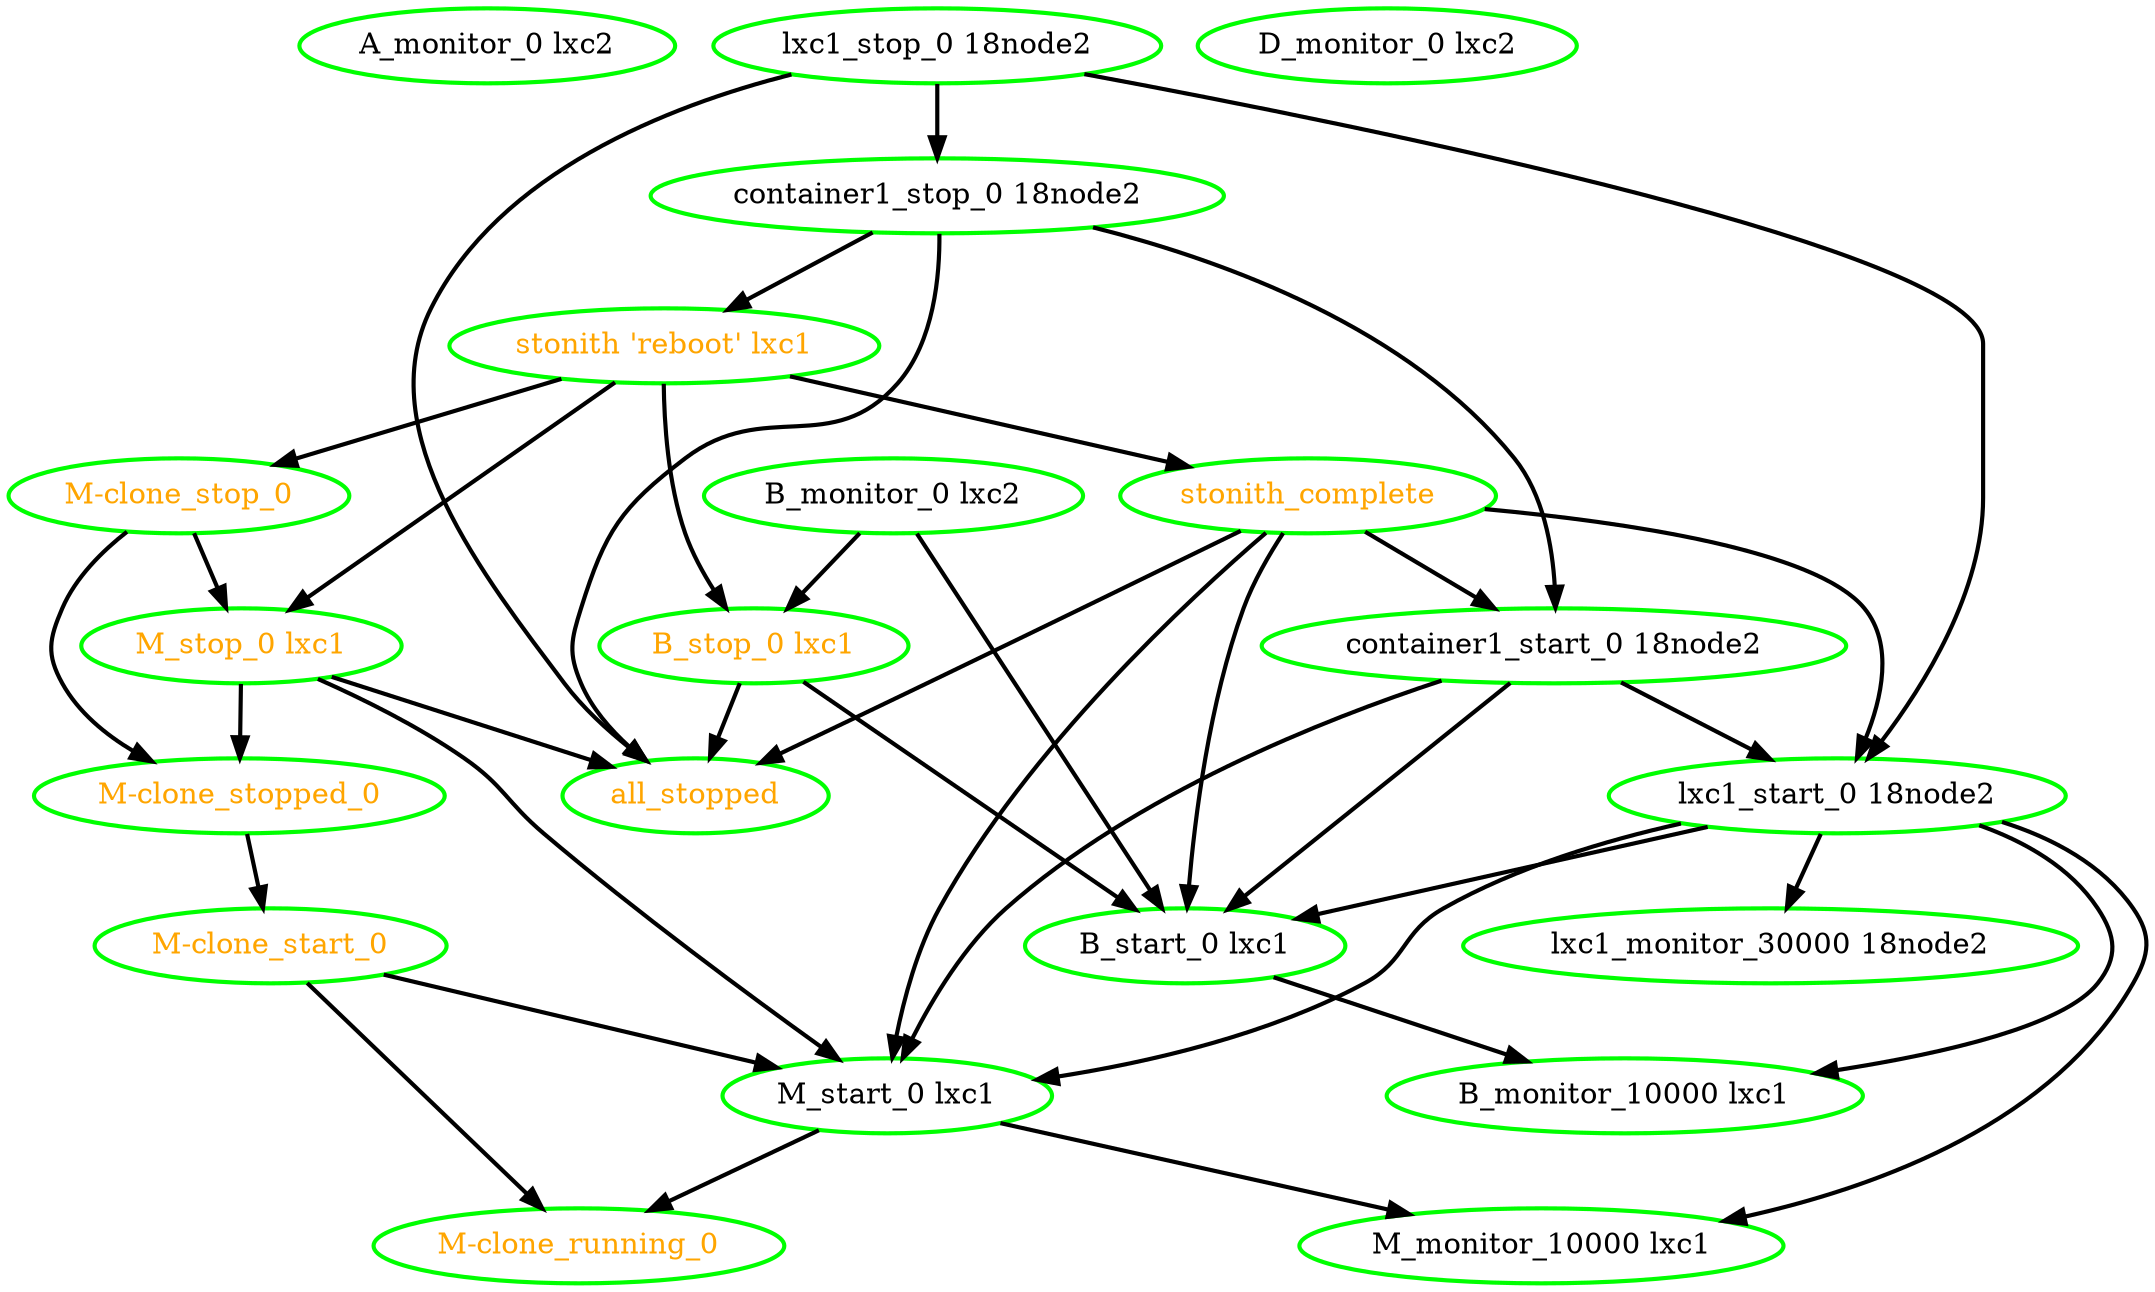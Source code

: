 digraph "g" {
"A_monitor_0 lxc2" [ style=bold color="green" fontcolor="black"]
"B_monitor_0 lxc2" -> "B_start_0 lxc1" [ style = bold]
"B_monitor_0 lxc2" -> "B_stop_0 lxc1" [ style = bold]
"B_monitor_0 lxc2" [ style=bold color="green" fontcolor="black"]
"B_monitor_10000 lxc1" [ style=bold color="green" fontcolor="black"]
"B_start_0 lxc1" -> "B_monitor_10000 lxc1" [ style = bold]
"B_start_0 lxc1" [ style=bold color="green" fontcolor="black"]
"B_stop_0 lxc1" -> "B_start_0 lxc1" [ style = bold]
"B_stop_0 lxc1" -> "all_stopped" [ style = bold]
"B_stop_0 lxc1" [ style=bold color="green" fontcolor="orange"]
"D_monitor_0 lxc2" [ style=bold color="green" fontcolor="black"]
"M-clone_running_0" [ style=bold color="green" fontcolor="orange"]
"M-clone_start_0" -> "M-clone_running_0" [ style = bold]
"M-clone_start_0" -> "M_start_0 lxc1" [ style = bold]
"M-clone_start_0" [ style=bold color="green" fontcolor="orange"]
"M-clone_stop_0" -> "M-clone_stopped_0" [ style = bold]
"M-clone_stop_0" -> "M_stop_0 lxc1" [ style = bold]
"M-clone_stop_0" [ style=bold color="green" fontcolor="orange"]
"M-clone_stopped_0" -> "M-clone_start_0" [ style = bold]
"M-clone_stopped_0" [ style=bold color="green" fontcolor="orange"]
"M_monitor_10000 lxc1" [ style=bold color="green" fontcolor="black"]
"M_start_0 lxc1" -> "M-clone_running_0" [ style = bold]
"M_start_0 lxc1" -> "M_monitor_10000 lxc1" [ style = bold]
"M_start_0 lxc1" [ style=bold color="green" fontcolor="black"]
"M_stop_0 lxc1" -> "M-clone_stopped_0" [ style = bold]
"M_stop_0 lxc1" -> "M_start_0 lxc1" [ style = bold]
"M_stop_0 lxc1" -> "all_stopped" [ style = bold]
"M_stop_0 lxc1" [ style=bold color="green" fontcolor="orange"]
"all_stopped" [ style=bold color="green" fontcolor="orange"]
"container1_start_0 18node2" -> "B_start_0 lxc1" [ style = bold]
"container1_start_0 18node2" -> "M_start_0 lxc1" [ style = bold]
"container1_start_0 18node2" -> "lxc1_start_0 18node2" [ style = bold]
"container1_start_0 18node2" [ style=bold color="green" fontcolor="black"]
"container1_stop_0 18node2" -> "all_stopped" [ style = bold]
"container1_stop_0 18node2" -> "container1_start_0 18node2" [ style = bold]
"container1_stop_0 18node2" -> "stonith 'reboot' lxc1" [ style = bold]
"container1_stop_0 18node2" [ style=bold color="green" fontcolor="black"]
"lxc1_monitor_30000 18node2" [ style=bold color="green" fontcolor="black"]
"lxc1_start_0 18node2" -> "B_monitor_10000 lxc1" [ style = bold]
"lxc1_start_0 18node2" -> "B_start_0 lxc1" [ style = bold]
"lxc1_start_0 18node2" -> "M_monitor_10000 lxc1" [ style = bold]
"lxc1_start_0 18node2" -> "M_start_0 lxc1" [ style = bold]
"lxc1_start_0 18node2" -> "lxc1_monitor_30000 18node2" [ style = bold]
"lxc1_start_0 18node2" [ style=bold color="green" fontcolor="black"]
"lxc1_stop_0 18node2" -> "all_stopped" [ style = bold]
"lxc1_stop_0 18node2" -> "container1_stop_0 18node2" [ style = bold]
"lxc1_stop_0 18node2" -> "lxc1_start_0 18node2" [ style = bold]
"lxc1_stop_0 18node2" [ style=bold color="green" fontcolor="black"]
"stonith 'reboot' lxc1" -> "B_stop_0 lxc1" [ style = bold]
"stonith 'reboot' lxc1" -> "M-clone_stop_0" [ style = bold]
"stonith 'reboot' lxc1" -> "M_stop_0 lxc1" [ style = bold]
"stonith 'reboot' lxc1" -> "stonith_complete" [ style = bold]
"stonith 'reboot' lxc1" [ style=bold color="green" fontcolor="orange"]
"stonith_complete" -> "B_start_0 lxc1" [ style = bold]
"stonith_complete" -> "M_start_0 lxc1" [ style = bold]
"stonith_complete" -> "all_stopped" [ style = bold]
"stonith_complete" -> "container1_start_0 18node2" [ style = bold]
"stonith_complete" -> "lxc1_start_0 18node2" [ style = bold]
"stonith_complete" [ style=bold color="green" fontcolor="orange"]
}
